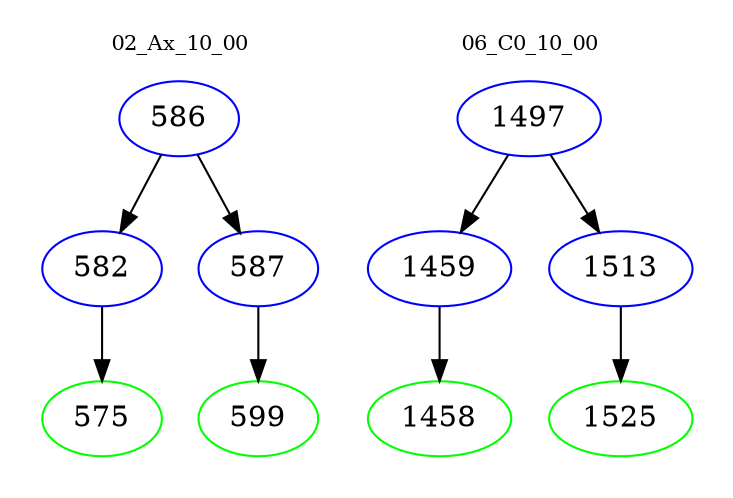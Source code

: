 digraph{
subgraph cluster_0 {
color = white
label = "02_Ax_10_00";
fontsize=10;
T0_586 [label="586", color="blue"]
T0_586 -> T0_582 [color="black"]
T0_582 [label="582", color="blue"]
T0_582 -> T0_575 [color="black"]
T0_575 [label="575", color="green"]
T0_586 -> T0_587 [color="black"]
T0_587 [label="587", color="blue"]
T0_587 -> T0_599 [color="black"]
T0_599 [label="599", color="green"]
}
subgraph cluster_1 {
color = white
label = "06_C0_10_00";
fontsize=10;
T1_1497 [label="1497", color="blue"]
T1_1497 -> T1_1459 [color="black"]
T1_1459 [label="1459", color="blue"]
T1_1459 -> T1_1458 [color="black"]
T1_1458 [label="1458", color="green"]
T1_1497 -> T1_1513 [color="black"]
T1_1513 [label="1513", color="blue"]
T1_1513 -> T1_1525 [color="black"]
T1_1525 [label="1525", color="green"]
}
}
